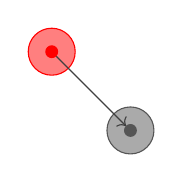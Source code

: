 \begin{tikzpicture}[scale=1]
  \tikzstyle{every node}=[draw,circle,inner sep=6.0, fill opacity=0.5,gray,fill=gray!40]
  \path (1.0,7.0) node [red] (v0) {};
  \path (2.0,6.0) node [color={rgb:red,25;green,25;blue,25}] (v1) {};
  \tikzstyle{every node}=[draw,circle,fill=gray,inner sep=1.5]
  \path (1.0,7.0) node [red] (v0) {};
  \path (2.0,6.0) node [color={rgb:red,25;green,25;blue,25}] (v1) {};
  \tikzstyle{every path}=[];
  \draw [darkgray, ->] (v0)--(v1);
\end{tikzpicture}

